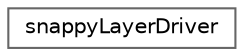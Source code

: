 digraph "Graphical Class Hierarchy"
{
 // LATEX_PDF_SIZE
  bgcolor="transparent";
  edge [fontname=Helvetica,fontsize=10,labelfontname=Helvetica,labelfontsize=10];
  node [fontname=Helvetica,fontsize=10,shape=box,height=0.2,width=0.4];
  rankdir="LR";
  Node0 [id="Node000000",label="snappyLayerDriver",height=0.2,width=0.4,color="grey40", fillcolor="white", style="filled",URL="$classFoam_1_1snappyLayerDriver.html",tooltip="All to do with adding layers."];
}
